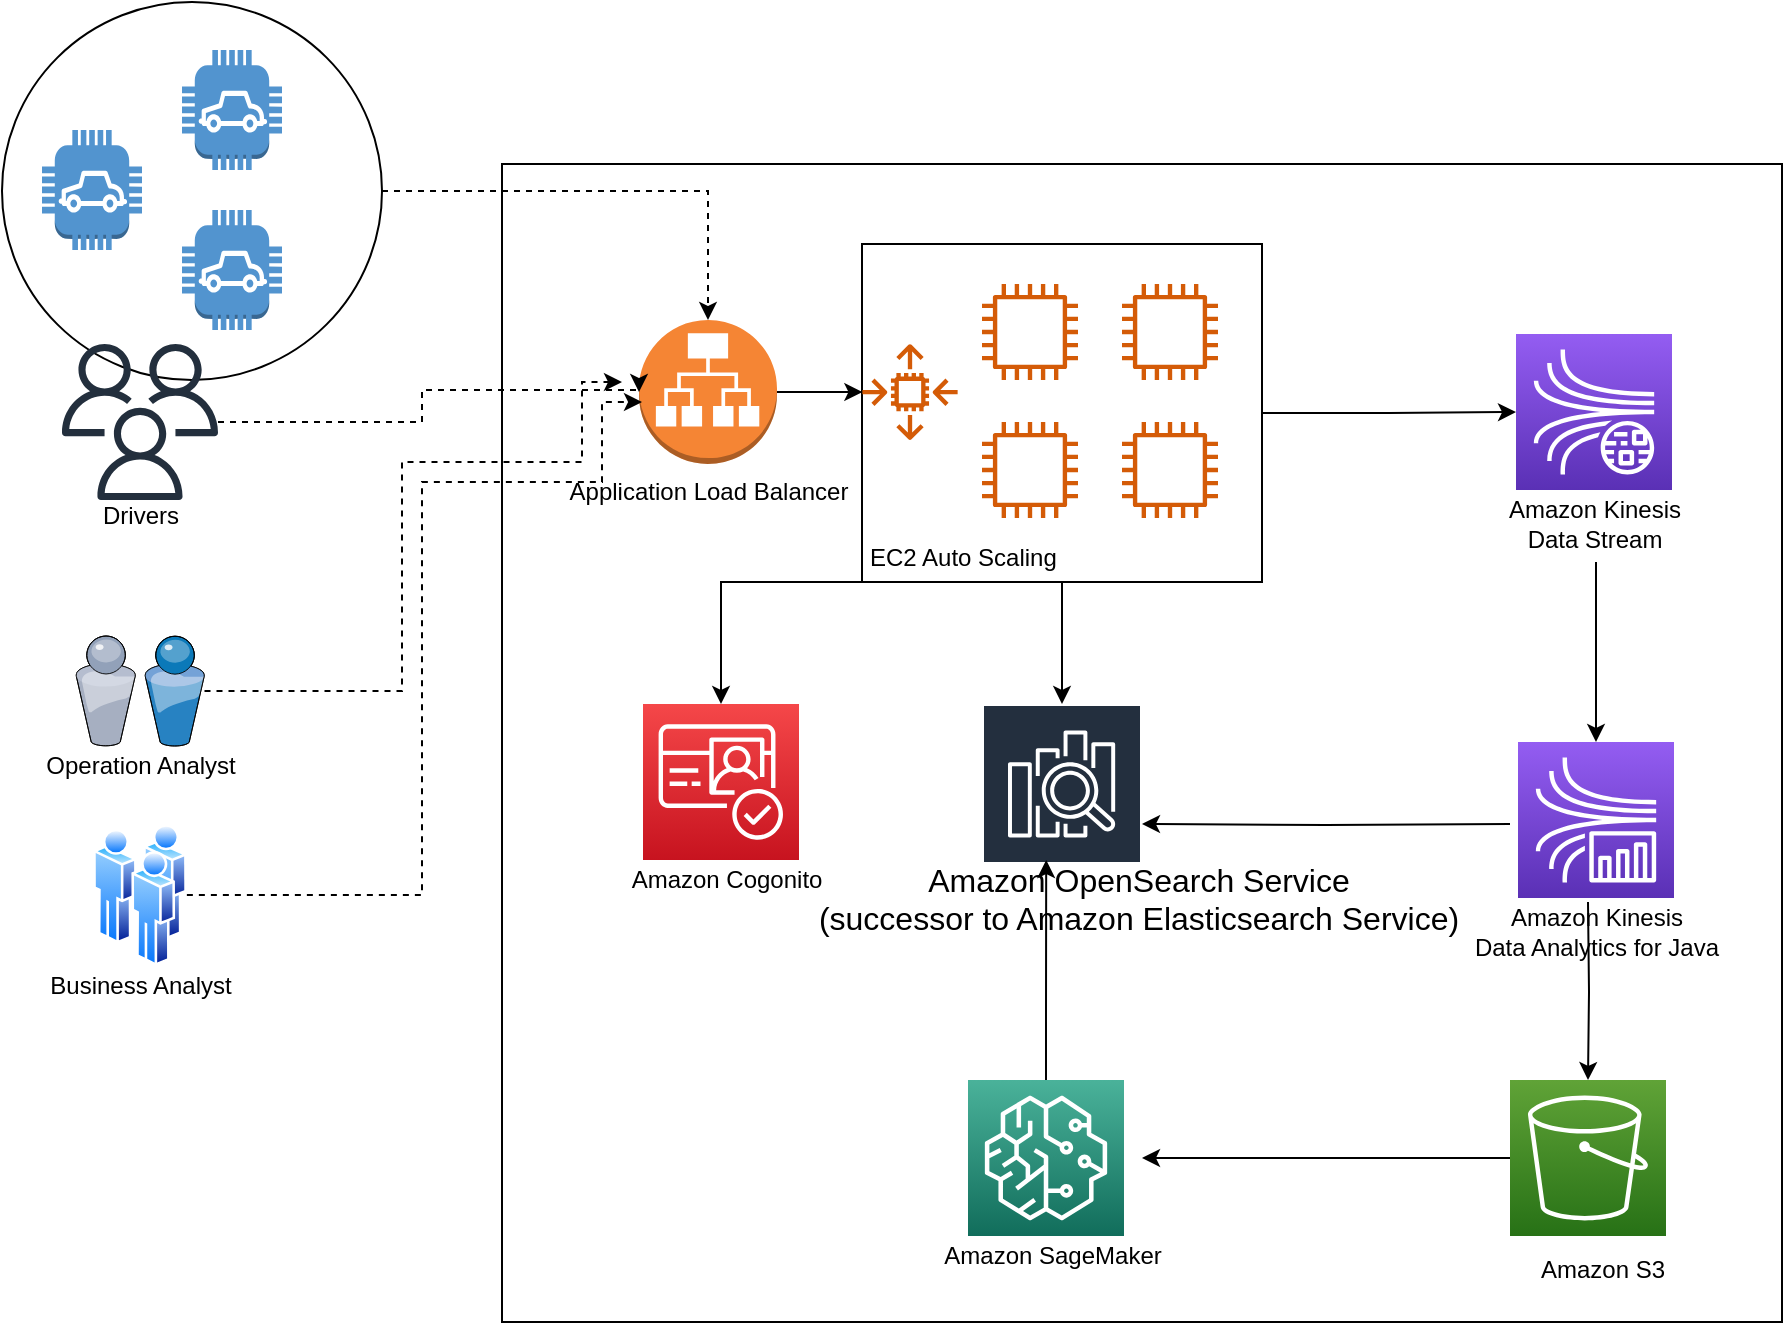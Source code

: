 <mxfile version="15.9.6" type="device"><diagram id="Qp_cH1HZq1RyCnZ13fwo" name="Page-1"><mxGraphModel dx="1422" dy="762" grid="1" gridSize="10" guides="1" tooltips="1" connect="1" arrows="1" fold="1" page="1" pageScale="1" pageWidth="827" pageHeight="1169" math="0" shadow="0"><root><mxCell id="0"/><mxCell id="1" parent="0"/><mxCell id="b0DeMyzF29aWKxRc-Y8Q-51" value="" style="whiteSpace=wrap;html=1;" vertex="1" parent="1"><mxGeometry x="350" y="191" width="640" height="579" as="geometry"/></mxCell><mxCell id="b0DeMyzF29aWKxRc-Y8Q-39" value="Amazon Elasticsearch Service" style="sketch=0;outlineConnect=0;fontColor=#232F3E;gradientColor=none;strokeColor=#ffffff;fillColor=#232F3E;dashed=0;verticalLabelPosition=middle;verticalAlign=bottom;align=center;html=1;whiteSpace=wrap;fontSize=10;fontStyle=1;spacing=3;shape=mxgraph.aws4.productIcon;prIcon=mxgraph.aws4.elasticsearch_service;" vertex="1" parent="1"><mxGeometry x="590" y="461" width="80" height="120" as="geometry"/></mxCell><mxCell id="b0DeMyzF29aWKxRc-Y8Q-79" value="&lt;p style=&quot;margin-top: 0pt ; margin-bottom: 0pt ; direction: ltr ; unicode-bidi: embed ; vertical-align: baseline&quot;&gt;&lt;font face=&quot;arial&quot;&gt;&lt;span style=&quot;font-size: 16px&quot;&gt;Amazon OpenSearch Service&lt;/span&gt;&lt;/font&gt;&lt;/p&gt;&lt;p style=&quot;margin-top: 0pt ; margin-bottom: 0pt ; direction: ltr ; unicode-bidi: embed ; vertical-align: baseline&quot;&gt;&lt;font face=&quot;arial&quot;&gt;&lt;span style=&quot;font-size: 16px&quot;&gt;(successor to Amazon Elasticsearch Service)&lt;/span&gt;&lt;/font&gt;&lt;/p&gt;&lt;div&gt;&lt;br&gt;&lt;/div&gt;" style="text;html=1;resizable=0;autosize=1;align=center;verticalAlign=middle;points=[];fillColor=default;strokeColor=none;rounded=0;" vertex="1" parent="1"><mxGeometry x="498" y="541" width="340" height="50" as="geometry"/></mxCell><mxCell id="b0DeMyzF29aWKxRc-Y8Q-33" value="" style="whiteSpace=wrap;html=1;" vertex="1" parent="1"><mxGeometry x="530" y="231" width="200" height="169" as="geometry"/></mxCell><mxCell id="b0DeMyzF29aWKxRc-Y8Q-12" style="edgeStyle=orthogonalEdgeStyle;rounded=0;orthogonalLoop=1;jettySize=auto;html=1;dashed=1;entryX=0.5;entryY=0;entryDx=0;entryDy=0;entryPerimeter=0;exitX=1;exitY=0.5;exitDx=0;exitDy=0;" edge="1" parent="1" source="b0DeMyzF29aWKxRc-Y8Q-35" target="b0DeMyzF29aWKxRc-Y8Q-17"><mxGeometry relative="1" as="geometry"><mxPoint x="455" y="180" as="sourcePoint"/><mxPoint x="560" y="270" as="targetPoint"/><Array as="points"/></mxGeometry></mxCell><mxCell id="b0DeMyzF29aWKxRc-Y8Q-22" value="" style="sketch=0;outlineConnect=0;fontColor=#232F3E;gradientColor=none;fillColor=#D45B07;strokeColor=none;dashed=0;verticalLabelPosition=bottom;verticalAlign=top;align=center;html=1;fontSize=12;fontStyle=0;aspect=fixed;pointerEvents=1;shape=mxgraph.aws4.instance2;" vertex="1" parent="1"><mxGeometry x="590" y="251" width="48" height="48" as="geometry"/></mxCell><mxCell id="b0DeMyzF29aWKxRc-Y8Q-23" value="" style="sketch=0;outlineConnect=0;fontColor=#232F3E;gradientColor=none;fillColor=#D45B07;strokeColor=none;dashed=0;verticalLabelPosition=bottom;verticalAlign=top;align=center;html=1;fontSize=12;fontStyle=0;aspect=fixed;pointerEvents=1;shape=mxgraph.aws4.instance2;" vertex="1" parent="1"><mxGeometry x="660" y="251" width="48" height="48" as="geometry"/></mxCell><mxCell id="b0DeMyzF29aWKxRc-Y8Q-24" value="" style="sketch=0;outlineConnect=0;fontColor=#232F3E;gradientColor=none;fillColor=#D45B07;strokeColor=none;dashed=0;verticalLabelPosition=bottom;verticalAlign=top;align=center;html=1;fontSize=12;fontStyle=0;aspect=fixed;pointerEvents=1;shape=mxgraph.aws4.instance2;" vertex="1" parent="1"><mxGeometry x="590" y="320" width="48" height="48" as="geometry"/></mxCell><mxCell id="b0DeMyzF29aWKxRc-Y8Q-26" style="edgeStyle=orthogonalEdgeStyle;rounded=0;orthogonalLoop=1;jettySize=auto;html=1;exitX=1;exitY=0.5;exitDx=0;exitDy=0;exitPerimeter=0;" edge="1" parent="1" source="b0DeMyzF29aWKxRc-Y8Q-17" target="b0DeMyzF29aWKxRc-Y8Q-65"><mxGeometry relative="1" as="geometry"><mxPoint x="609" y="280" as="sourcePoint"/><mxPoint x="650" y="284" as="targetPoint"/><Array as="points"/></mxGeometry></mxCell><mxCell id="b0DeMyzF29aWKxRc-Y8Q-17" value="" style="outlineConnect=0;dashed=0;verticalLabelPosition=bottom;verticalAlign=top;align=center;html=1;shape=mxgraph.aws3.application_load_balancer;fillColor=#F58534;gradientColor=none;" vertex="1" parent="1"><mxGeometry x="418.5" y="269" width="69" height="72" as="geometry"/></mxCell><mxCell id="b0DeMyzF29aWKxRc-Y8Q-21" value="Application Load Balancer" style="text;html=1;resizable=0;autosize=1;align=center;verticalAlign=middle;points=[];fillColor=none;strokeColor=none;rounded=0;" vertex="1" parent="1"><mxGeometry x="378" y="345" width="150" height="20" as="geometry"/></mxCell><mxCell id="b0DeMyzF29aWKxRc-Y8Q-34" style="edgeStyle=orthogonalEdgeStyle;rounded=0;orthogonalLoop=1;jettySize=auto;html=1;entryX=0;entryY=0.5;entryDx=0;entryDy=0;entryPerimeter=0;" edge="1" parent="1" source="b0DeMyzF29aWKxRc-Y8Q-33" target="b0DeMyzF29aWKxRc-Y8Q-71"><mxGeometry relative="1" as="geometry"><mxPoint x="609" y="280" as="sourcePoint"/><mxPoint x="861" y="306" as="targetPoint"/></mxGeometry></mxCell><mxCell id="b0DeMyzF29aWKxRc-Y8Q-37" value="" style="group" vertex="1" connectable="0" parent="1"><mxGeometry x="100" y="110" width="190" height="189" as="geometry"/></mxCell><mxCell id="b0DeMyzF29aWKxRc-Y8Q-35" value="" style="ellipse;whiteSpace=wrap;html=1;" vertex="1" parent="b0DeMyzF29aWKxRc-Y8Q-37"><mxGeometry width="190" height="189" as="geometry"/></mxCell><mxCell id="b0DeMyzF29aWKxRc-Y8Q-3" value="" style="outlineConnect=0;dashed=0;verticalLabelPosition=bottom;verticalAlign=top;align=center;html=1;shape=mxgraph.aws3.car;fillColor=#5294CF;gradientColor=none;" vertex="1" parent="b0DeMyzF29aWKxRc-Y8Q-37"><mxGeometry x="90" y="24" width="50" height="60" as="geometry"/></mxCell><mxCell id="b0DeMyzF29aWKxRc-Y8Q-5" value="" style="outlineConnect=0;dashed=0;verticalLabelPosition=bottom;verticalAlign=top;align=center;html=1;shape=mxgraph.aws3.car;fillColor=#5294CF;gradientColor=none;" vertex="1" parent="b0DeMyzF29aWKxRc-Y8Q-37"><mxGeometry x="90" y="104" width="50" height="60" as="geometry"/></mxCell><mxCell id="b0DeMyzF29aWKxRc-Y8Q-6" value="" style="outlineConnect=0;dashed=0;verticalLabelPosition=bottom;verticalAlign=top;align=center;html=1;shape=mxgraph.aws3.car;fillColor=#5294CF;gradientColor=none;" vertex="1" parent="b0DeMyzF29aWKxRc-Y8Q-37"><mxGeometry x="20" y="64" width="50" height="60" as="geometry"/></mxCell><mxCell id="b0DeMyzF29aWKxRc-Y8Q-38" value="" style="sketch=0;points=[[0,0,0],[0.25,0,0],[0.5,0,0],[0.75,0,0],[1,0,0],[0,1,0],[0.25,1,0],[0.5,1,0],[0.75,1,0],[1,1,0],[0,0.25,0],[0,0.5,0],[0,0.75,0],[1,0.25,0],[1,0.5,0],[1,0.75,0]];outlineConnect=0;fontColor=#232F3E;gradientColor=#60A337;gradientDirection=north;fillColor=#277116;strokeColor=#ffffff;dashed=0;verticalLabelPosition=bottom;verticalAlign=top;align=center;html=1;fontSize=12;fontStyle=0;aspect=fixed;shape=mxgraph.aws4.resourceIcon;resIcon=mxgraph.aws4.s3;" vertex="1" parent="1"><mxGeometry x="854" y="649" width="78" height="78" as="geometry"/></mxCell><mxCell id="b0DeMyzF29aWKxRc-Y8Q-40" style="edgeStyle=orthogonalEdgeStyle;rounded=0;orthogonalLoop=1;jettySize=auto;html=1;exitX=0;exitY=0.5;exitDx=0;exitDy=0;exitPerimeter=0;" edge="1" parent="1" target="b0DeMyzF29aWKxRc-Y8Q-39"><mxGeometry relative="1" as="geometry"><mxPoint x="854" y="521" as="sourcePoint"/></mxGeometry></mxCell><mxCell id="b0DeMyzF29aWKxRc-Y8Q-41" value="Amazon S3" style="text;html=1;resizable=0;autosize=1;align=center;verticalAlign=middle;points=[];fillColor=none;strokeColor=none;rounded=0;" vertex="1" parent="1"><mxGeometry x="860" y="734" width="80" height="20" as="geometry"/></mxCell><mxCell id="b0DeMyzF29aWKxRc-Y8Q-42" style="edgeStyle=orthogonalEdgeStyle;rounded=0;orthogonalLoop=1;jettySize=auto;html=1;" edge="1" parent="1" target="b0DeMyzF29aWKxRc-Y8Q-38"><mxGeometry relative="1" as="geometry"><mxPoint x="893" y="560" as="sourcePoint"/><mxPoint x="710" y="531" as="targetPoint"/></mxGeometry></mxCell><mxCell id="b0DeMyzF29aWKxRc-Y8Q-43" value="" style="sketch=0;outlineConnect=0;fontColor=#232F3E;gradientColor=none;fillColor=#D45B07;strokeColor=none;dashed=0;verticalLabelPosition=bottom;verticalAlign=top;align=center;html=1;fontSize=12;fontStyle=0;aspect=fixed;pointerEvents=1;shape=mxgraph.aws4.instance2;" vertex="1" parent="1"><mxGeometry x="660" y="320" width="48" height="48" as="geometry"/></mxCell><mxCell id="b0DeMyzF29aWKxRc-Y8Q-46" style="edgeStyle=orthogonalEdgeStyle;rounded=0;orthogonalLoop=1;jettySize=auto;html=1;exitX=0.5;exitY=1;exitDx=0;exitDy=0;" edge="1" parent="1" source="b0DeMyzF29aWKxRc-Y8Q-33" target="b0DeMyzF29aWKxRc-Y8Q-39"><mxGeometry relative="1" as="geometry"><mxPoint x="650" y="411" as="sourcePoint"/><mxPoint x="710" y="531" as="targetPoint"/></mxGeometry></mxCell><mxCell id="b0DeMyzF29aWKxRc-Y8Q-48" style="edgeStyle=orthogonalEdgeStyle;rounded=0;orthogonalLoop=1;jettySize=auto;html=1;exitX=0;exitY=0.5;exitDx=0;exitDy=0;exitPerimeter=0;" edge="1" parent="1" source="b0DeMyzF29aWKxRc-Y8Q-38"><mxGeometry relative="1" as="geometry"><mxPoint x="879" y="445" as="sourcePoint"/><mxPoint x="670" y="688" as="targetPoint"/></mxGeometry></mxCell><mxCell id="b0DeMyzF29aWKxRc-Y8Q-49" style="edgeStyle=orthogonalEdgeStyle;rounded=0;orthogonalLoop=1;jettySize=auto;html=1;exitX=0.51;exitY=1.133;exitDx=0;exitDy=0;exitPerimeter=0;entryX=0.5;entryY=0;entryDx=0;entryDy=0;entryPerimeter=0;" edge="1" parent="1" source="b0DeMyzF29aWKxRc-Y8Q-70" target="b0DeMyzF29aWKxRc-Y8Q-67"><mxGeometry relative="1" as="geometry"><mxPoint x="885" y="349.01" as="sourcePoint"/><mxPoint x="885" y="482" as="targetPoint"/></mxGeometry></mxCell><mxCell id="b0DeMyzF29aWKxRc-Y8Q-50" style="edgeStyle=orthogonalEdgeStyle;rounded=0;orthogonalLoop=1;jettySize=auto;html=1;exitX=0.5;exitY=0;exitDx=0;exitDy=0;exitPerimeter=0;entryX=0.365;entryY=-0.04;entryDx=0;entryDy=0;entryPerimeter=0;" edge="1" parent="1" source="b0DeMyzF29aWKxRc-Y8Q-76" target="b0DeMyzF29aWKxRc-Y8Q-79"><mxGeometry relative="1" as="geometry"><mxPoint x="630" y="633" as="sourcePoint"/><mxPoint x="640" y="590" as="targetPoint"/></mxGeometry></mxCell><mxCell id="b0DeMyzF29aWKxRc-Y8Q-52" value="" style="aspect=fixed;perimeter=ellipsePerimeter;html=1;align=center;shadow=0;dashed=0;spacingTop=3;image;image=img/lib/active_directory/users.svg;" vertex="1" parent="1"><mxGeometry x="145.57" y="521" width="46.86" height="71" as="geometry"/></mxCell><mxCell id="b0DeMyzF29aWKxRc-Y8Q-54" value="" style="verticalLabelPosition=bottom;sketch=0;aspect=fixed;html=1;verticalAlign=top;strokeColor=none;align=center;outlineConnect=0;shape=mxgraph.citrix.users;" vertex="1" parent="1"><mxGeometry x="136.75" y="427" width="64.5" height="55" as="geometry"/></mxCell><mxCell id="b0DeMyzF29aWKxRc-Y8Q-56" value="" style="sketch=0;outlineConnect=0;fontColor=#232F3E;gradientColor=none;fillColor=#232F3D;strokeColor=none;dashed=0;verticalLabelPosition=bottom;verticalAlign=top;align=center;html=1;fontSize=12;fontStyle=0;aspect=fixed;pointerEvents=1;shape=mxgraph.aws4.users;" vertex="1" parent="1"><mxGeometry x="130" y="281" width="78" height="78" as="geometry"/></mxCell><mxCell id="b0DeMyzF29aWKxRc-Y8Q-57" value="Drivers" style="text;html=1;resizable=0;autosize=1;align=center;verticalAlign=middle;points=[];fillColor=none;strokeColor=none;rounded=0;" vertex="1" parent="1"><mxGeometry x="144" y="357" width="50" height="20" as="geometry"/></mxCell><mxCell id="b0DeMyzF29aWKxRc-Y8Q-58" style="edgeStyle=orthogonalEdgeStyle;rounded=0;orthogonalLoop=1;jettySize=auto;html=1;dashed=1;entryX=0;entryY=0.5;entryDx=0;entryDy=0;entryPerimeter=0;" edge="1" parent="1" source="b0DeMyzF29aWKxRc-Y8Q-56" target="b0DeMyzF29aWKxRc-Y8Q-17"><mxGeometry relative="1" as="geometry"><mxPoint x="300" y="214.5" as="sourcePoint"/><mxPoint x="465" y="267" as="targetPoint"/><Array as="points"><mxPoint x="310" y="320"/><mxPoint x="310" y="304"/></Array></mxGeometry></mxCell><mxCell id="b0DeMyzF29aWKxRc-Y8Q-59" value="" style="sketch=0;points=[[0,0,0],[0.25,0,0],[0.5,0,0],[0.75,0,0],[1,0,0],[0,1,0],[0.25,1,0],[0.5,1,0],[0.75,1,0],[1,1,0],[0,0.25,0],[0,0.5,0],[0,0.75,0],[1,0.25,0],[1,0.5,0],[1,0.75,0]];outlineConnect=0;fontColor=#232F3E;gradientColor=#F54749;gradientDirection=north;fillColor=#C7131F;strokeColor=#ffffff;dashed=0;verticalLabelPosition=bottom;verticalAlign=top;align=center;html=1;fontSize=12;fontStyle=0;aspect=fixed;shape=mxgraph.aws4.resourceIcon;resIcon=mxgraph.aws4.cognito;" vertex="1" parent="1"><mxGeometry x="420.5" y="461" width="78" height="78" as="geometry"/></mxCell><mxCell id="b0DeMyzF29aWKxRc-Y8Q-62" value="Operation Analyst" style="text;html=1;resizable=0;autosize=1;align=center;verticalAlign=middle;points=[];fillColor=none;strokeColor=none;rounded=0;" vertex="1" parent="1"><mxGeometry x="114" y="482" width="110" height="20" as="geometry"/></mxCell><mxCell id="b0DeMyzF29aWKxRc-Y8Q-63" value="Business Analyst" style="text;html=1;resizable=0;autosize=1;align=center;verticalAlign=middle;points=[];fillColor=none;strokeColor=none;rounded=0;" vertex="1" parent="1"><mxGeometry x="114" y="592" width="110" height="20" as="geometry"/></mxCell><mxCell id="b0DeMyzF29aWKxRc-Y8Q-64" style="edgeStyle=orthogonalEdgeStyle;rounded=0;orthogonalLoop=1;jettySize=auto;html=1;dashed=1;" edge="1" parent="1" source="b0DeMyzF29aWKxRc-Y8Q-54"><mxGeometry relative="1" as="geometry"><mxPoint x="218" y="330" as="sourcePoint"/><mxPoint x="410" y="300" as="targetPoint"/><Array as="points"><mxPoint x="300" y="455"/><mxPoint x="300" y="340"/><mxPoint x="390" y="340"/><mxPoint x="390" y="300"/></Array></mxGeometry></mxCell><mxCell id="b0DeMyzF29aWKxRc-Y8Q-65" value="" style="sketch=0;outlineConnect=0;fontColor=#232F3E;gradientColor=none;fillColor=#D45B07;strokeColor=none;dashed=0;verticalLabelPosition=bottom;verticalAlign=top;align=center;html=1;fontSize=12;fontStyle=0;aspect=fixed;pointerEvents=1;shape=mxgraph.aws4.auto_scaling2;" vertex="1" parent="1"><mxGeometry x="530" y="281" width="48" height="48" as="geometry"/></mxCell><mxCell id="b0DeMyzF29aWKxRc-Y8Q-66" value="" style="group" vertex="1" connectable="0" parent="1"><mxGeometry x="827" y="480" width="140" height="110" as="geometry"/></mxCell><mxCell id="b0DeMyzF29aWKxRc-Y8Q-67" value="" style="sketch=0;points=[[0,0,0],[0.25,0,0],[0.5,0,0],[0.75,0,0],[1,0,0],[0,1,0],[0.25,1,0],[0.5,1,0],[0.75,1,0],[1,1,0],[0,0.25,0],[0,0.5,0],[0,0.75,0],[1,0.25,0],[1,0.5,0],[1,0.75,0]];outlineConnect=0;fontColor=#232F3E;gradientColor=#945DF2;gradientDirection=north;fillColor=#5A30B5;strokeColor=#ffffff;dashed=0;verticalLabelPosition=bottom;verticalAlign=top;align=center;html=1;fontSize=12;fontStyle=0;aspect=fixed;shape=mxgraph.aws4.resourceIcon;resIcon=mxgraph.aws4.kinesis_data_analytics;" vertex="1" parent="b0DeMyzF29aWKxRc-Y8Q-66"><mxGeometry x="31" width="78" height="78" as="geometry"/></mxCell><mxCell id="b0DeMyzF29aWKxRc-Y8Q-68" value="Amazon Kinesis&lt;br&gt;Data Analytics for Java" style="text;html=1;resizable=0;autosize=1;align=center;verticalAlign=middle;points=[];fillColor=none;strokeColor=none;rounded=0;" vertex="1" parent="b0DeMyzF29aWKxRc-Y8Q-66"><mxGeometry y="80" width="140" height="30" as="geometry"/></mxCell><mxCell id="b0DeMyzF29aWKxRc-Y8Q-69" value="" style="group" vertex="1" connectable="0" parent="1"><mxGeometry x="846" y="276" width="100" height="110" as="geometry"/></mxCell><mxCell id="b0DeMyzF29aWKxRc-Y8Q-70" value="Amazon Kinesis&lt;br&gt;Data Stream" style="text;html=1;resizable=0;autosize=1;align=center;verticalAlign=middle;points=[];fillColor=none;strokeColor=none;rounded=0;" vertex="1" parent="b0DeMyzF29aWKxRc-Y8Q-69"><mxGeometry y="80" width="100" height="30" as="geometry"/></mxCell><mxCell id="b0DeMyzF29aWKxRc-Y8Q-71" value="" style="sketch=0;points=[[0,0,0],[0.25,0,0],[0.5,0,0],[0.75,0,0],[1,0,0],[0,1,0],[0.25,1,0],[0.5,1,0],[0.75,1,0],[1,1,0],[0,0.25,0],[0,0.5,0],[0,0.75,0],[1,0.25,0],[1,0.5,0],[1,0.75,0]];outlineConnect=0;fontColor=#232F3E;gradientColor=#945DF2;gradientDirection=north;fillColor=#5A30B5;strokeColor=#ffffff;dashed=0;verticalLabelPosition=bottom;verticalAlign=top;align=center;html=1;fontSize=12;fontStyle=0;aspect=fixed;shape=mxgraph.aws4.resourceIcon;resIcon=mxgraph.aws4.kinesis_data_streams;" vertex="1" parent="b0DeMyzF29aWKxRc-Y8Q-69"><mxGeometry x="11" width="78" height="78" as="geometry"/></mxCell><mxCell id="b0DeMyzF29aWKxRc-Y8Q-72" value="EC2 Auto Scaling" style="text;html=1;resizable=0;autosize=1;align=left;verticalAlign=middle;points=[];fillColor=none;strokeColor=none;rounded=0;" vertex="1" parent="1"><mxGeometry x="532" y="378" width="110" height="20" as="geometry"/></mxCell><mxCell id="b0DeMyzF29aWKxRc-Y8Q-73" style="edgeStyle=orthogonalEdgeStyle;rounded=0;orthogonalLoop=1;jettySize=auto;html=1;dashed=1;exitX=1;exitY=0.5;exitDx=0;exitDy=0;" edge="1" parent="1" source="b0DeMyzF29aWKxRc-Y8Q-52"><mxGeometry relative="1" as="geometry"><mxPoint x="211.25" y="464.5" as="sourcePoint"/><mxPoint x="420" y="310" as="targetPoint"/><Array as="points"><mxPoint x="310" y="557"/><mxPoint x="310" y="350"/><mxPoint x="400" y="350"/><mxPoint x="400" y="310"/></Array></mxGeometry></mxCell><mxCell id="b0DeMyzF29aWKxRc-Y8Q-74" style="edgeStyle=orthogonalEdgeStyle;rounded=0;orthogonalLoop=1;jettySize=auto;html=1;exitX=0.309;exitY=1.1;exitDx=0;exitDy=0;exitPerimeter=0;" edge="1" parent="1" source="b0DeMyzF29aWKxRc-Y8Q-72" target="b0DeMyzF29aWKxRc-Y8Q-59"><mxGeometry relative="1" as="geometry"><mxPoint x="640" y="410" as="sourcePoint"/><mxPoint x="640" y="471" as="targetPoint"/></mxGeometry></mxCell><mxCell id="b0DeMyzF29aWKxRc-Y8Q-75" value="Amazon Cogonito" style="text;html=1;resizable=0;autosize=1;align=center;verticalAlign=middle;points=[];fillColor=none;strokeColor=none;rounded=0;" vertex="1" parent="1"><mxGeometry x="407" y="539" width="110" height="20" as="geometry"/></mxCell><mxCell id="b0DeMyzF29aWKxRc-Y8Q-76" value="" style="sketch=0;points=[[0,0,0],[0.25,0,0],[0.5,0,0],[0.75,0,0],[1,0,0],[0,1,0],[0.25,1,0],[0.5,1,0],[0.75,1,0],[1,1,0],[0,0.25,0],[0,0.5,0],[0,0.75,0],[1,0.25,0],[1,0.5,0],[1,0.75,0]];outlineConnect=0;fontColor=#232F3E;gradientColor=#4AB29A;gradientDirection=north;fillColor=#116D5B;strokeColor=#ffffff;dashed=0;verticalLabelPosition=bottom;verticalAlign=top;align=center;html=1;fontSize=12;fontStyle=0;aspect=fixed;shape=mxgraph.aws4.resourceIcon;resIcon=mxgraph.aws4.sagemaker;" vertex="1" parent="1"><mxGeometry x="583" y="649" width="78" height="78" as="geometry"/></mxCell><mxCell id="b0DeMyzF29aWKxRc-Y8Q-77" value="Amazon SageMaker" style="text;html=1;resizable=0;autosize=1;align=center;verticalAlign=middle;points=[];fillColor=none;strokeColor=none;rounded=0;" vertex="1" parent="1"><mxGeometry x="565" y="727" width="120" height="20" as="geometry"/></mxCell></root></mxGraphModel></diagram></mxfile>